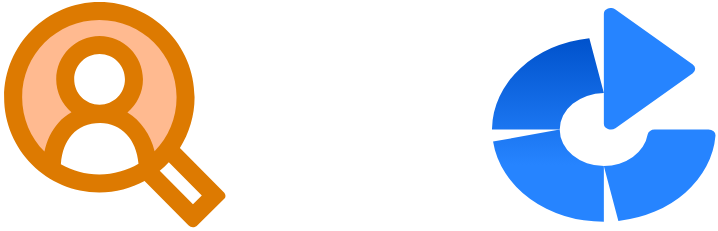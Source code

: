 <mxfile version="24.0.2" type="github">
  <diagram name="第 1 页" id="8hRuXnMOgKRUBy0nI1rh">
    <mxGraphModel dx="880" dy="529" grid="0" gridSize="10" guides="1" tooltips="1" connect="1" arrows="1" fold="1" page="0" pageScale="1" pageWidth="1400" pageHeight="850" math="0" shadow="0">
      <root>
        <mxCell id="0" />
        <mxCell id="1" parent="0" />
        <mxCell id="n7e6CtgODmLhwEK5LFKI-1" value="" style="image;html=1;image=img/lib/atlassian/Bamboo_Logo.svg;direction=east;" vertex="1" parent="1">
          <mxGeometry x="443" y="85" width="112" height="107" as="geometry" />
        </mxCell>
        <mxCell id="n7e6CtgODmLhwEK5LFKI-2" value="" style="verticalLabelPosition=bottom;aspect=fixed;html=1;shape=mxgraph.salesforce.marketing;" vertex="1" parent="1">
          <mxGeometry x="198" y="82" width="113" height="113" as="geometry" />
        </mxCell>
      </root>
    </mxGraphModel>
  </diagram>
</mxfile>
